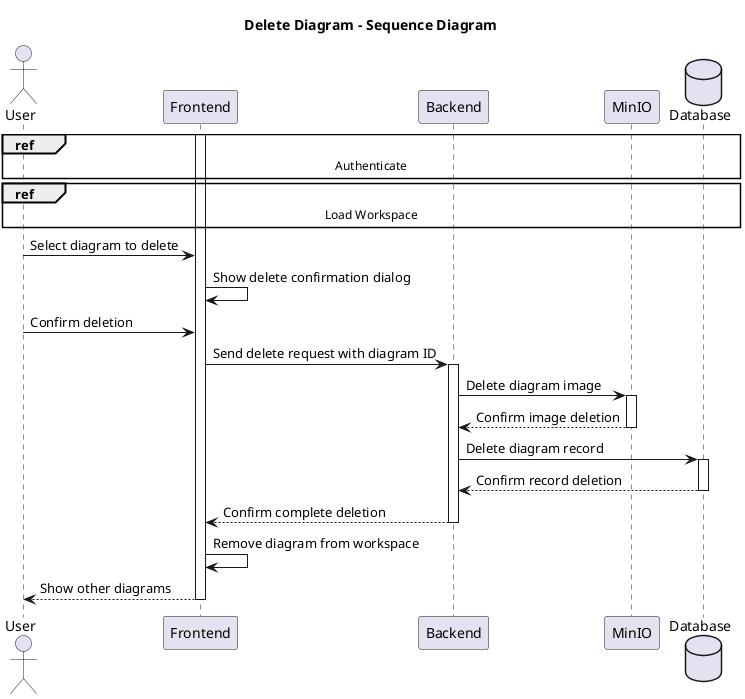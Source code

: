 @startuml
title Delete Diagram - Sequence Diagram

actor User
participant Frontend
participant Backend
participant MinIO
database Database

ref over User, Database: Authenticate

ref over User, Database: Load Workspace

activate Frontend

User -> Frontend: Select diagram to delete
Frontend -> Frontend: Show delete confirmation dialog

User -> Frontend: Confirm deletion
Frontend -> Backend: Send delete request with diagram ID
activate Backend

' Backend -> Database: Get diagram image link
' activate Database
' Database --> Backend: Return image link
' deactivate Database

Backend -> MinIO: Delete diagram image
activate MinIO
MinIO --> Backend: Confirm image deletion
deactivate MinIO

Backend -> Database: Delete diagram record
activate Database
Database --> Backend: Confirm record deletion
deactivate Database

Backend --> Frontend: Confirm complete deletion
deactivate Backend

Frontend -> Frontend: Remove diagram from workspace
Frontend --> User: Show other diagrams
deactivate Frontend

@enduml